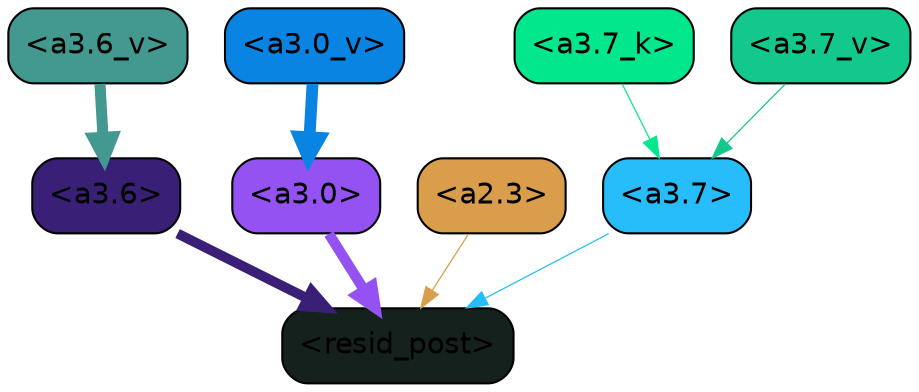 strict digraph "" {
	graph [bgcolor=transparent,
		layout=dot,
		overlap=false,
		splines=true
	];
	"<a3.7>"	[color=black,
		fillcolor="#27bdfa",
		fontname=Helvetica,
		shape=box,
		style="filled, rounded"];
	"<resid_post>"	[color=black,
		fillcolor="#15211d",
		fontname=Helvetica,
		shape=box,
		style="filled, rounded"];
	"<a3.7>" -> "<resid_post>"	[color="#27bdfa",
		penwidth=0.6];
	"<a3.6>"	[color=black,
		fillcolor="#392076",
		fontname=Helvetica,
		shape=box,
		style="filled, rounded"];
	"<a3.6>" -> "<resid_post>"	[color="#392076",
		penwidth=4.749041676521301];
	"<a3.0>"	[color=black,
		fillcolor="#9452f2",
		fontname=Helvetica,
		shape=box,
		style="filled, rounded"];
	"<a3.0>" -> "<resid_post>"	[color="#9452f2",
		penwidth=5.004215121269226];
	"<a2.3>"	[color=black,
		fillcolor="#d99d4c",
		fontname=Helvetica,
		shape=box,
		style="filled, rounded"];
	"<a2.3>" -> "<resid_post>"	[color="#d99d4c",
		penwidth=0.6];
	"<a3.7_k>"	[color=black,
		fillcolor="#02e68c",
		fontname=Helvetica,
		shape=box,
		style="filled, rounded"];
	"<a3.7_k>" -> "<a3.7>"	[color="#02e68c",
		penwidth=0.6];
	"<a3.7_v>"	[color=black,
		fillcolor="#13c88c",
		fontname=Helvetica,
		shape=box,
		style="filled, rounded"];
	"<a3.7_v>" -> "<a3.7>"	[color="#13c88c",
		penwidth=0.6];
	"<a3.6_v>"	[color=black,
		fillcolor="#43988f",
		fontname=Helvetica,
		shape=box,
		style="filled, rounded"];
	"<a3.6_v>" -> "<a3.6>"	[color="#43988f",
		penwidth=5.297133803367615];
	"<a3.0_v>"	[color=black,
		fillcolor="#0a84e3",
		fontname=Helvetica,
		shape=box,
		style="filled, rounded"];
	"<a3.0_v>" -> "<a3.0>"	[color="#0a84e3",
		penwidth=5.680712580680847];
}

